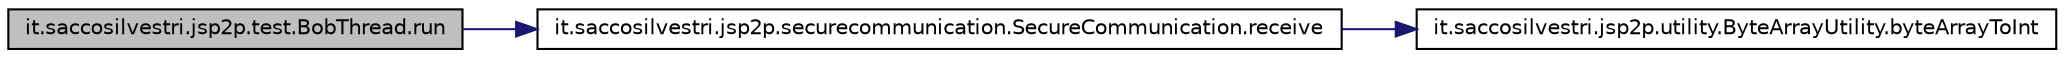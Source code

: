 digraph G
{
  edge [fontname="Helvetica",fontsize="10",labelfontname="Helvetica",labelfontsize="10"];
  node [fontname="Helvetica",fontsize="10",shape=record];
  rankdir="LR";
  Node1 [label="it.saccosilvestri.jsp2p.test.BobThread.run",height=0.2,width=0.4,color="black", fillcolor="grey75", style="filled" fontcolor="black"];
  Node1 -> Node2 [color="midnightblue",fontsize="10",style="solid",fontname="Helvetica"];
  Node2 [label="it.saccosilvestri.jsp2p.securecommunication.SecureCommunication.receive",height=0.2,width=0.4,color="black", fillcolor="white", style="filled",URL="$classit_1_1saccosilvestri_1_1jsp2p_1_1securecommunication_1_1_secure_communication.html#a4bbde1476c9e908ee569b00d0e0f106c",tooltip="Riceve un array di byte."];
  Node2 -> Node3 [color="midnightblue",fontsize="10",style="solid",fontname="Helvetica"];
  Node3 [label="it.saccosilvestri.jsp2p.utility.ByteArrayUtility.byteArrayToInt",height=0.2,width=0.4,color="black", fillcolor="white", style="filled",URL="$classit_1_1saccosilvestri_1_1jsp2p_1_1utility_1_1_byte_array_utility.html#a595f511cfd7faf60b35a75c1900a9e2d",tooltip="Converte un array di byte nell&#39;intero corrispondente."];
}
